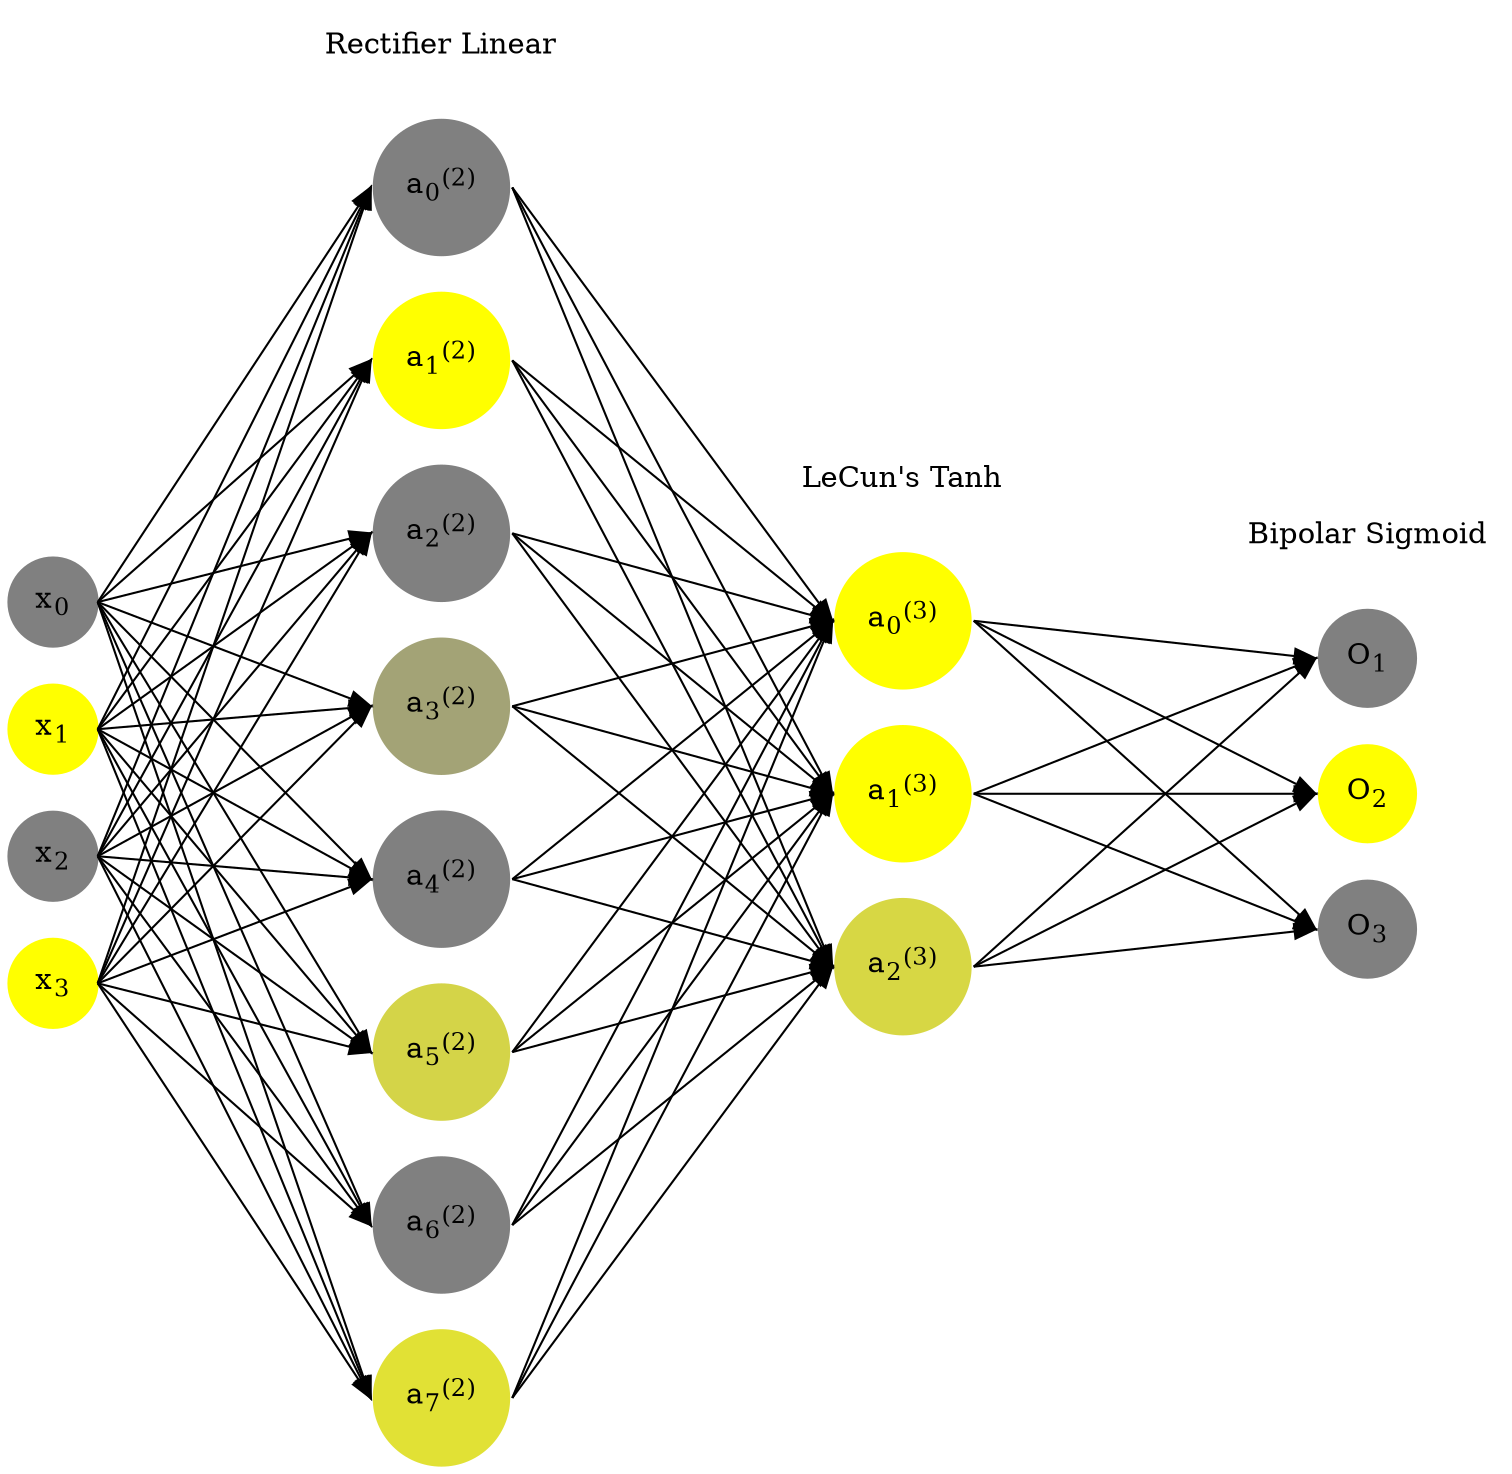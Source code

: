 digraph G {
	rankdir = LR;
	splines=false;
	edge[style=invis];
	ranksep= 1.4;
	{
	node [shape=circle, color="0.1667, 0.0, 0.5", style=filled, fillcolor="0.1667, 0.0, 0.5"];
	x0 [label=<x<sub>0</sub>>];
	}
	{
	node [shape=circle, color="0.1667, 1.0, 1.0", style=filled, fillcolor="0.1667, 1.0, 1.0"];
	x1 [label=<x<sub>1</sub>>];
	}
	{
	node [shape=circle, color="0.1667, 0.0, 0.5", style=filled, fillcolor="0.1667, 0.0, 0.5"];
	x2 [label=<x<sub>2</sub>>];
	}
	{
	node [shape=circle, color="0.1667, 1.0, 1.0", style=filled, fillcolor="0.1667, 1.0, 1.0"];
	x3 [label=<x<sub>3</sub>>];
	}
	{
	node [shape=circle, color="0.1667, 0.000000, 0.500000", style=filled, fillcolor="0.1667, 0.000000, 0.500000"];
	a02 [label=<a<sub>0</sub><sup>(2)</sup>>];
	}
	{
	node [shape=circle, color="0.1667, 1.902633, 1.451317", style=filled, fillcolor="0.1667, 1.902633, 1.451317"];
	a12 [label=<a<sub>1</sub><sup>(2)</sup>>];
	}
	{
	node [shape=circle, color="0.1667, 0.000000, 0.500000", style=filled, fillcolor="0.1667, 0.000000, 0.500000"];
	a22 [label=<a<sub>2</sub><sup>(2)</sup>>];
	}
	{
	node [shape=circle, color="0.1667, 0.276056, 0.638028", style=filled, fillcolor="0.1667, 0.276056, 0.638028"];
	a32 [label=<a<sub>3</sub><sup>(2)</sup>>];
	}
	{
	node [shape=circle, color="0.1667, 0.000000, 0.500000", style=filled, fillcolor="0.1667, 0.000000, 0.500000"];
	a42 [label=<a<sub>4</sub><sup>(2)</sup>>];
	}
	{
	node [shape=circle, color="0.1667, 0.659982, 0.829991", style=filled, fillcolor="0.1667, 0.659982, 0.829991"];
	a52 [label=<a<sub>5</sub><sup>(2)</sup>>];
	}
	{
	node [shape=circle, color="0.1667, 0.000000, 0.500000", style=filled, fillcolor="0.1667, 0.000000, 0.500000"];
	a62 [label=<a<sub>6</sub><sup>(2)</sup>>];
	}
	{
	node [shape=circle, color="0.1667, 0.761910, 0.880955", style=filled, fillcolor="0.1667, 0.761910, 0.880955"];
	a72 [label=<a<sub>7</sub><sup>(2)</sup>>];
	}
	{
	node [shape=circle, color="0.1667, 1.432603, 1.216302", style=filled, fillcolor="0.1667, 1.432603, 1.216302"];
	a03 [label=<a<sub>0</sub><sup>(3)</sup>>];
	}
	{
	node [shape=circle, color="0.1667, 1.457657, 1.228829", style=filled, fillcolor="0.1667, 1.457657, 1.228829"];
	a13 [label=<a<sub>1</sub><sup>(3)</sup>>];
	}
	{
	node [shape=circle, color="0.1667, 0.681722, 0.840861", style=filled, fillcolor="0.1667, 0.681722, 0.840861"];
	a23 [label=<a<sub>2</sub><sup>(3)</sup>>];
	}
	{
	node [shape=circle, color="0.1667, 0.0, 0.5", style=filled, fillcolor="0.1667, 0.0, 0.5"];
	O1 [label=<O<sub>1</sub>>];
	}
	{
	node [shape=circle, color="0.1667, 1.0, 1.0", style=filled, fillcolor="0.1667, 1.0, 1.0"];
	O2 [label=<O<sub>2</sub>>];
	}
	{
	node [shape=circle, color="0.1667, 0.0, 0.5", style=filled, fillcolor="0.1667, 0.0, 0.5"];
	O3 [label=<O<sub>3</sub>>];
	}
	{
	rank=same;
	x0->x1->x2->x3;
	}
	{
	rank=same;
	a02->a12->a22->a32->a42->a52->a62->a72;
	}
	{
	rank=same;
	a03->a13->a23;
	}
	{
	rank=same;
	O1->O2->O3;
	}
	l1 [shape=plaintext,label="Rectifier Linear"];
	l1->a02;
	{rank=same; l1;a02};
	l2 [shape=plaintext,label="LeCun's Tanh"];
	l2->a03;
	{rank=same; l2;a03};
	l3 [shape=plaintext,label="Bipolar Sigmoid"];
	l3->O1;
	{rank=same; l3;O1};
edge[style=solid, tailport=e, headport=w];
	{x0;x1;x2;x3} -> {a02;a12;a22;a32;a42;a52;a62;a72};
	{a02;a12;a22;a32;a42;a52;a62;a72} -> {a03;a13;a23};
	{a03;a13;a23} -> {O1,O2,O3};
}